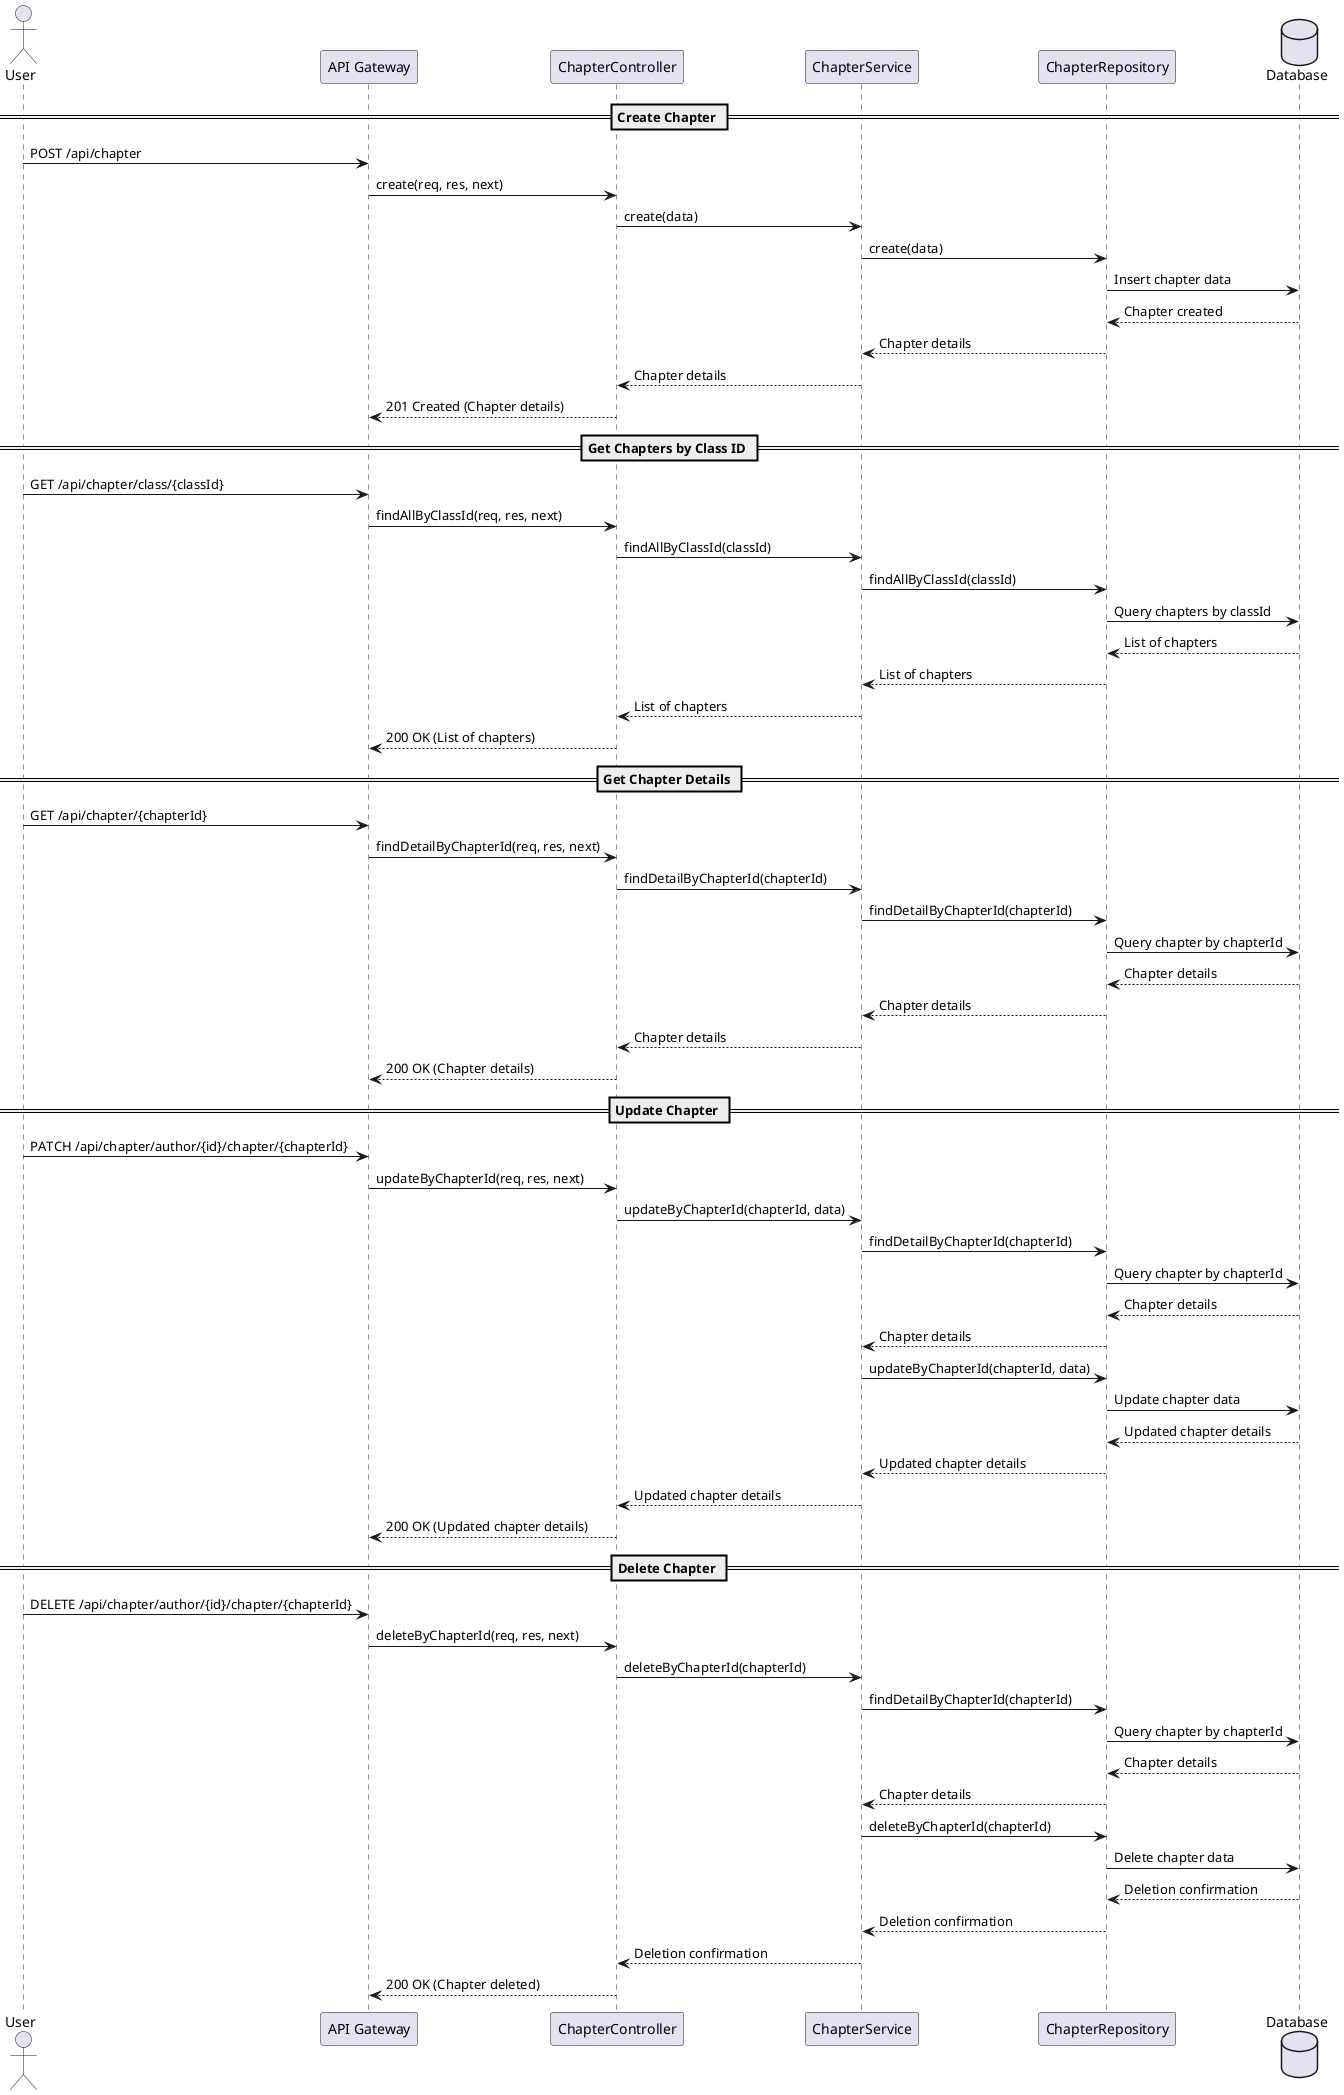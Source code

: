 @startuml
actor User
participant "API Gateway" as APIGateway
participant "ChapterController" as Controller
participant "ChapterService" as Service
participant "ChapterRepository" as Repository
database "Database" as DB

== Create Chapter ==
User -> APIGateway: POST /api/chapter
APIGateway -> Controller: create(req, res, next)
Controller -> Service: create(data)
Service -> Repository: create(data)
Repository -> DB: Insert chapter data
DB --> Repository: Chapter created
Repository --> Service: Chapter details
Service --> Controller: Chapter details
Controller --> APIGateway: 201 Created (Chapter details)

== Get Chapters by Class ID ==
User -> APIGateway: GET /api/chapter/class/{classId}
APIGateway -> Controller: findAllByClassId(req, res, next)
Controller -> Service: findAllByClassId(classId)
Service -> Repository: findAllByClassId(classId)
Repository -> DB: Query chapters by classId
DB --> Repository: List of chapters
Repository --> Service: List of chapters
Service --> Controller: List of chapters
Controller --> APIGateway: 200 OK (List of chapters)

== Get Chapter Details ==
User -> APIGateway: GET /api/chapter/{chapterId}
APIGateway -> Controller: findDetailByChapterId(req, res, next)
Controller -> Service: findDetailByChapterId(chapterId)
Service -> Repository: findDetailByChapterId(chapterId)
Repository -> DB: Query chapter by chapterId
DB --> Repository: Chapter details
Repository --> Service: Chapter details
Service --> Controller: Chapter details
Controller --> APIGateway: 200 OK (Chapter details)

== Update Chapter ==
User -> APIGateway: PATCH /api/chapter/author/{id}/chapter/{chapterId}
APIGateway -> Controller: updateByChapterId(req, res, next)
Controller -> Service: updateByChapterId(chapterId, data)
Service -> Repository: findDetailByChapterId(chapterId)
Repository -> DB: Query chapter by chapterId
DB --> Repository: Chapter details
Repository --> Service: Chapter details
Service -> Repository: updateByChapterId(chapterId, data)
Repository -> DB: Update chapter data
DB --> Repository: Updated chapter details
Repository --> Service: Updated chapter details
Service --> Controller: Updated chapter details
Controller --> APIGateway: 200 OK (Updated chapter details)

== Delete Chapter ==
User -> APIGateway: DELETE /api/chapter/author/{id}/chapter/{chapterId}
APIGateway -> Controller: deleteByChapterId(req, res, next)
Controller -> Service: deleteByChapterId(chapterId)
Service -> Repository: findDetailByChapterId(chapterId)
Repository -> DB: Query chapter by chapterId
DB --> Repository: Chapter details
Repository --> Service: Chapter details
Service -> Repository: deleteByChapterId(chapterId)
Repository -> DB: Delete chapter data
DB --> Repository: Deletion confirmation
Repository --> Service: Deletion confirmation
Service --> Controller: Deletion confirmation
Controller --> APIGateway: 200 OK (Chapter deleted)

@enduml
